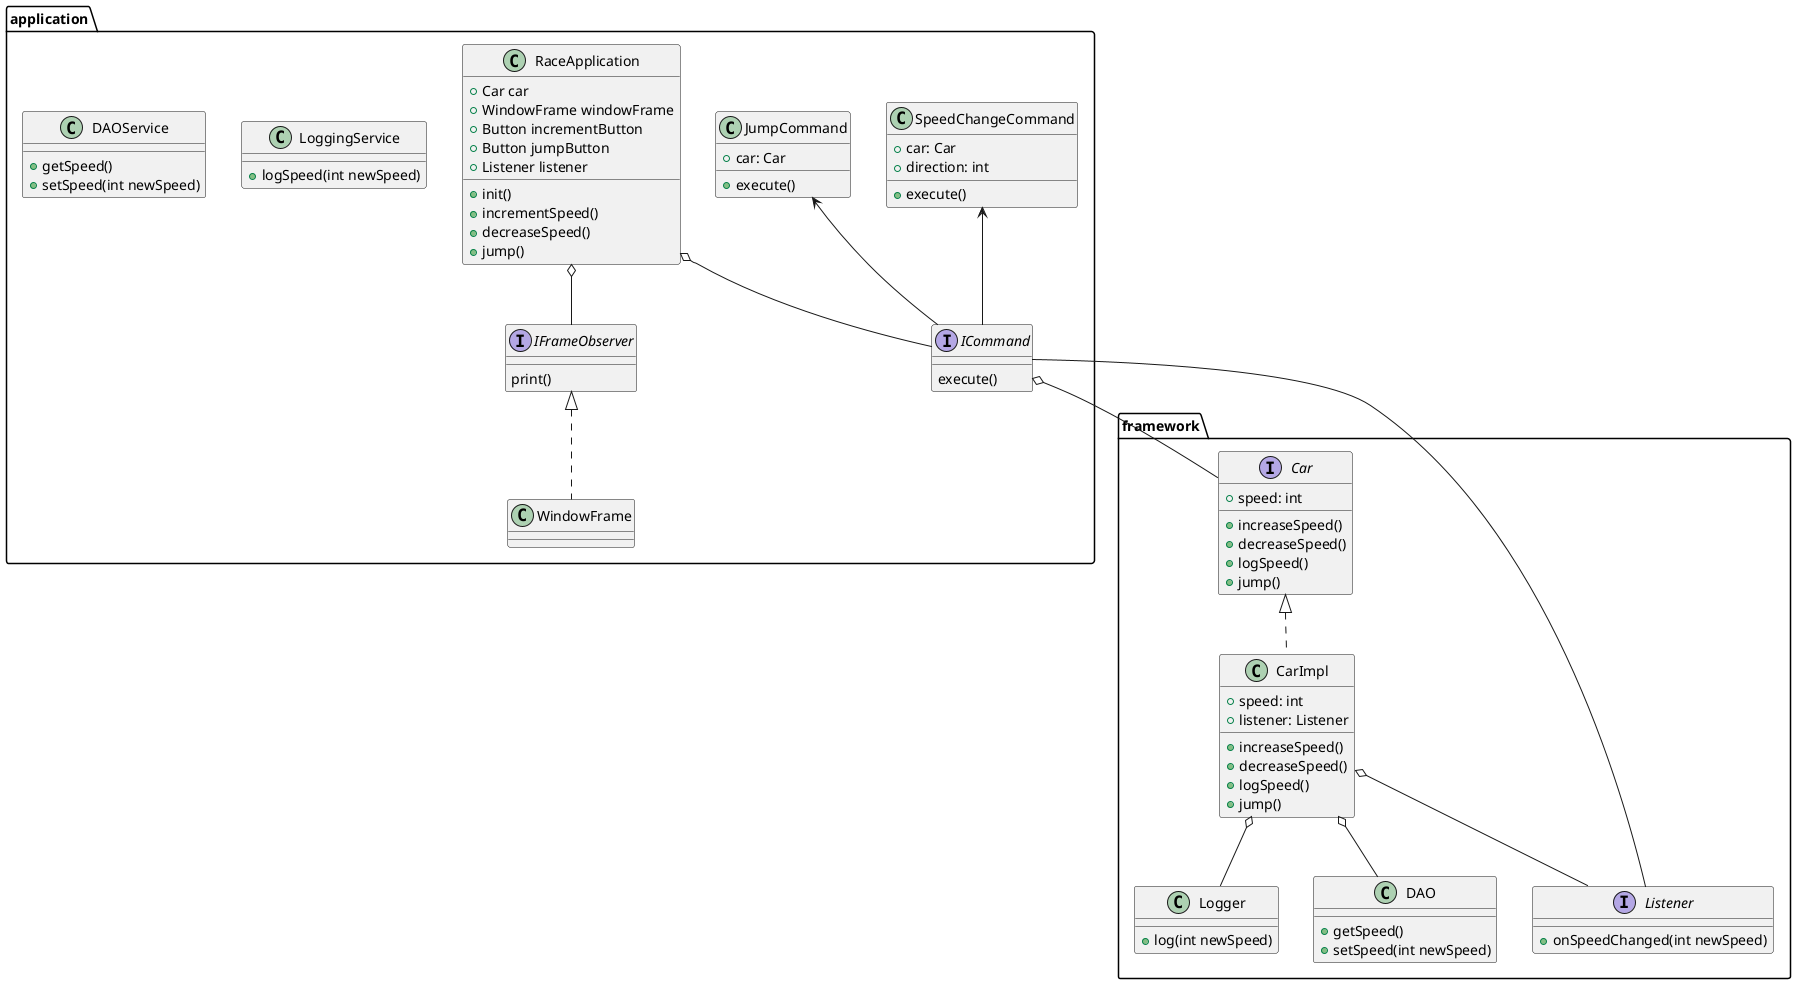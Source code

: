 @startuml

package framework {
  interface Car {
    +speed: int
    +increaseSpeed()
    +decreaseSpeed()
    +logSpeed()
    +jump()
  }

  interface Listener {
    +onSpeedChanged(int newSpeed)
  }

  class Logger {
    +log(int newSpeed)
  }

  class DAO {
    +getSpeed()
    +setSpeed(int newSpeed)
  }

  class CarImpl implements Car {
    +speed: int
    +listener: Listener

    +increaseSpeed()
    +decreaseSpeed()
    +logSpeed()
    +jump()
  }
}

package application {
  class RaceApplication {
    +Car car
    +WindowFrame windowFrame
    +Button incrementButton
    +Button jumpButton
    +Listener listener

    +init()
    +incrementSpeed()
    +decreaseSpeed()
    +jump()
  }

  class WindowFrame implements IFrameObserver {
  }

  class JumpCommand {
    +car: Car

    +execute()
  }

  class SpeedChangeCommand {
    +car: Car
    +direction: int

    +execute()
  }

  class LoggingService {
    +logSpeed(int newSpeed)
  }

  class DAOService {
    +getSpeed()
    +setSpeed(int newSpeed)
  }

  interface ICommand
  {
    execute()
  }

  interface IFrameObserver
  {
    print()
  }
}

CarImpl o-- Listener
CarImpl o-- Logger
CarImpl o-- DAO

RaceApplication o-- ICommand
RaceApplication o-- IFrameObserver

ICommand o-- Car
ICommand -- Listener


JumpCommand <-- ICommand
SpeedChangeCommand <-- ICommand

@enduml
